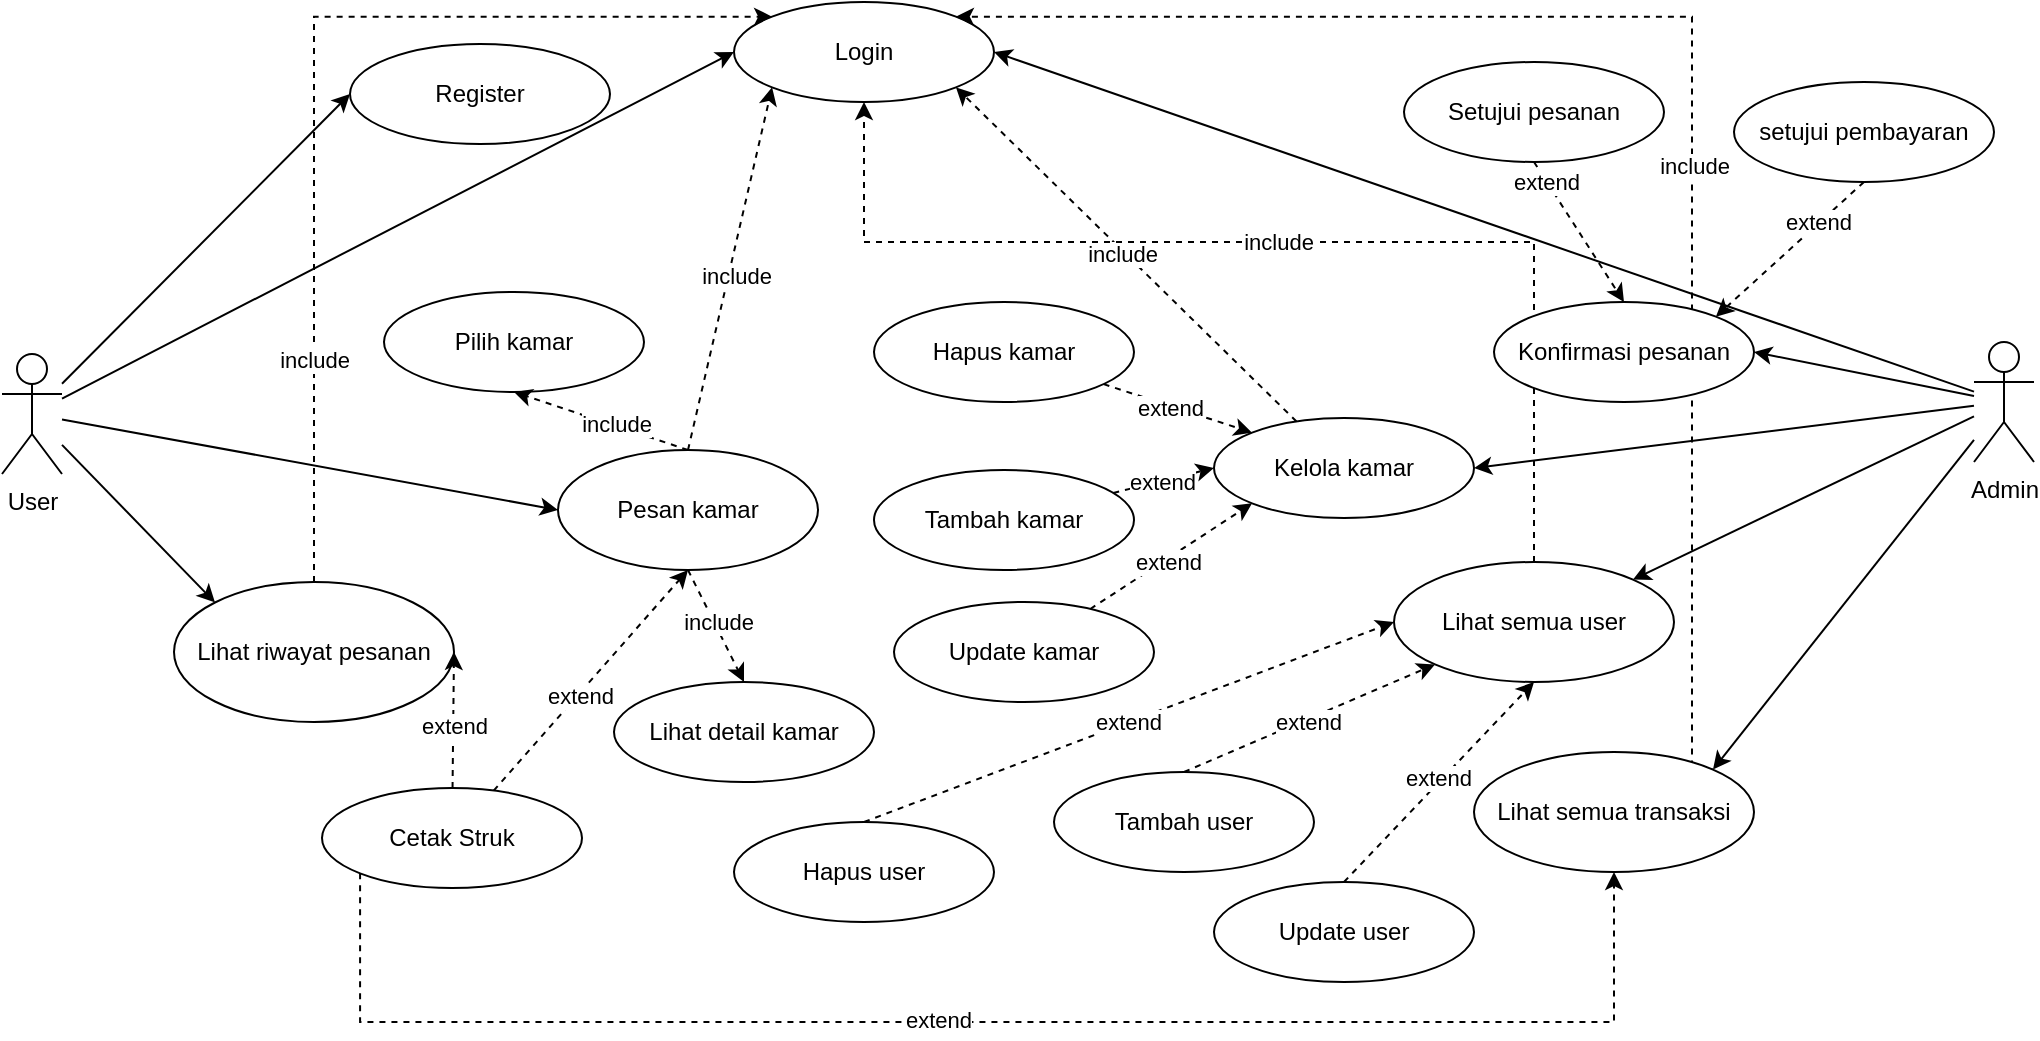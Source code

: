 <mxfile version="28.2.5">
  <diagram name="Halaman-1" id="EjC-X2PoHcwY-9un_uI2">
    <mxGraphModel dx="1026" dy="608" grid="0" gridSize="10" guides="1" tooltips="1" connect="1" arrows="1" fold="1" page="1" pageScale="1" pageWidth="1169" pageHeight="827" background="light-dark(#FFFFFF,#000000)" math="0" shadow="0">
      <root>
        <mxCell id="0" />
        <mxCell id="1" parent="0" />
        <mxCell id="0vCEbrvbADviHeq_8X7c-4" style="rounded=0;orthogonalLoop=1;jettySize=auto;html=1;entryX=0;entryY=0.5;entryDx=0;entryDy=0;" parent="1" source="0vCEbrvbADviHeq_8X7c-1" target="0vCEbrvbADviHeq_8X7c-2" edge="1">
          <mxGeometry relative="1" as="geometry" />
        </mxCell>
        <mxCell id="c0lGMGclZq9IwRjVhmtw-2" style="rounded=0;orthogonalLoop=1;jettySize=auto;html=1;entryX=0;entryY=0.5;entryDx=0;entryDy=0;" parent="1" source="0vCEbrvbADviHeq_8X7c-1" target="c0lGMGclZq9IwRjVhmtw-1" edge="1">
          <mxGeometry relative="1" as="geometry">
            <mxPoint x="330" y="345" as="targetPoint" />
          </mxGeometry>
        </mxCell>
        <mxCell id="c0lGMGclZq9IwRjVhmtw-9" style="edgeStyle=none;rounded=0;orthogonalLoop=1;jettySize=auto;html=1;entryX=0;entryY=0;entryDx=0;entryDy=0;" parent="1" source="0vCEbrvbADviHeq_8X7c-1" target="c0lGMGclZq9IwRjVhmtw-8" edge="1">
          <mxGeometry relative="1" as="geometry" />
        </mxCell>
        <mxCell id="nPSGhEnXu60d1v09PI1A-2" style="rounded=0;orthogonalLoop=1;jettySize=auto;html=1;entryX=0;entryY=0.5;entryDx=0;entryDy=0;" edge="1" parent="1" source="0vCEbrvbADviHeq_8X7c-1" target="c0lGMGclZq9IwRjVhmtw-5">
          <mxGeometry relative="1" as="geometry" />
        </mxCell>
        <mxCell id="0vCEbrvbADviHeq_8X7c-1" value="User" style="shape=umlActor;verticalLabelPosition=bottom;verticalAlign=top;html=1;outlineConnect=0;" parent="1" vertex="1">
          <mxGeometry x="134" y="356" width="30" height="60" as="geometry" />
        </mxCell>
        <mxCell id="0vCEbrvbADviHeq_8X7c-2" value="Login" style="ellipse;whiteSpace=wrap;html=1;" parent="1" vertex="1">
          <mxGeometry x="500" y="180" width="130" height="50" as="geometry" />
        </mxCell>
        <mxCell id="c0lGMGclZq9IwRjVhmtw-1" value="Register" style="ellipse;whiteSpace=wrap;html=1;" parent="1" vertex="1">
          <mxGeometry x="308" y="201" width="130" height="50" as="geometry" />
        </mxCell>
        <mxCell id="c0lGMGclZq9IwRjVhmtw-3" value="Pilih kamar" style="ellipse;whiteSpace=wrap;html=1;" parent="1" vertex="1">
          <mxGeometry x="325" y="325" width="130" height="50" as="geometry" />
        </mxCell>
        <mxCell id="c0lGMGclZq9IwRjVhmtw-42" style="edgeStyle=none;rounded=0;orthogonalLoop=1;jettySize=auto;html=1;entryX=0;entryY=1;entryDx=0;entryDy=0;dashed=1;exitX=0.5;exitY=0;exitDx=0;exitDy=0;" parent="1" source="c0lGMGclZq9IwRjVhmtw-5" target="0vCEbrvbADviHeq_8X7c-2" edge="1">
          <mxGeometry relative="1" as="geometry" />
        </mxCell>
        <mxCell id="c0lGMGclZq9IwRjVhmtw-43" value="include" style="edgeLabel;html=1;align=center;verticalAlign=middle;resizable=0;points=[];" parent="c0lGMGclZq9IwRjVhmtw-42" vertex="1" connectable="0">
          <mxGeometry x="-0.031" y="-4" relative="1" as="geometry">
            <mxPoint as="offset" />
          </mxGeometry>
        </mxCell>
        <mxCell id="nPSGhEnXu60d1v09PI1A-4" style="edgeStyle=none;rounded=0;orthogonalLoop=1;jettySize=auto;html=1;exitX=0.5;exitY=0;exitDx=0;exitDy=0;entryX=0.5;entryY=1;entryDx=0;entryDy=0;dashed=1;" edge="1" parent="1" source="c0lGMGclZq9IwRjVhmtw-5" target="c0lGMGclZq9IwRjVhmtw-3">
          <mxGeometry relative="1" as="geometry" />
        </mxCell>
        <mxCell id="nPSGhEnXu60d1v09PI1A-5" value="include" style="edgeLabel;html=1;align=center;verticalAlign=middle;resizable=0;points=[];" vertex="1" connectable="0" parent="nPSGhEnXu60d1v09PI1A-4">
          <mxGeometry x="-0.151" y="-1" relative="1" as="geometry">
            <mxPoint as="offset" />
          </mxGeometry>
        </mxCell>
        <mxCell id="nPSGhEnXu60d1v09PI1A-6" style="edgeStyle=none;rounded=0;orthogonalLoop=1;jettySize=auto;html=1;exitX=0.5;exitY=1;exitDx=0;exitDy=0;entryX=0.5;entryY=0;entryDx=0;entryDy=0;dashed=1;" edge="1" parent="1" source="c0lGMGclZq9IwRjVhmtw-5" target="nPSGhEnXu60d1v09PI1A-1">
          <mxGeometry relative="1" as="geometry" />
        </mxCell>
        <mxCell id="nPSGhEnXu60d1v09PI1A-7" value="include" style="edgeLabel;html=1;align=center;verticalAlign=middle;resizable=0;points=[];" vertex="1" connectable="0" parent="nPSGhEnXu60d1v09PI1A-6">
          <mxGeometry x="-0.248" relative="1" as="geometry">
            <mxPoint x="4" y="5" as="offset" />
          </mxGeometry>
        </mxCell>
        <mxCell id="c0lGMGclZq9IwRjVhmtw-5" value="Pesan kamar" style="ellipse;whiteSpace=wrap;html=1;" parent="1" vertex="1">
          <mxGeometry x="412" y="404" width="130" height="60" as="geometry" />
        </mxCell>
        <mxCell id="c0lGMGclZq9IwRjVhmtw-53" style="edgeStyle=elbowEdgeStyle;rounded=0;orthogonalLoop=1;jettySize=auto;html=1;entryX=0;entryY=0;entryDx=0;entryDy=0;dashed=1;exitX=0.5;exitY=0;exitDx=0;exitDy=0;" parent="1" source="c0lGMGclZq9IwRjVhmtw-8" target="0vCEbrvbADviHeq_8X7c-2" edge="1">
          <mxGeometry relative="1" as="geometry">
            <Array as="points">
              <mxPoint x="290" y="340" />
            </Array>
          </mxGeometry>
        </mxCell>
        <mxCell id="c0lGMGclZq9IwRjVhmtw-54" value="include" style="edgeLabel;html=1;align=center;verticalAlign=middle;resizable=0;points=[];" parent="c0lGMGclZq9IwRjVhmtw-53" vertex="1" connectable="0">
          <mxGeometry x="-0.16" y="-1" relative="1" as="geometry">
            <mxPoint x="-1" y="104" as="offset" />
          </mxGeometry>
        </mxCell>
        <mxCell id="c0lGMGclZq9IwRjVhmtw-8" value="Lihat riwayat pesanan" style="ellipse;whiteSpace=wrap;html=1;" parent="1" vertex="1">
          <mxGeometry x="220" y="470" width="140" height="70" as="geometry" />
        </mxCell>
        <mxCell id="c0lGMGclZq9IwRjVhmtw-17" style="edgeStyle=none;rounded=0;orthogonalLoop=1;jettySize=auto;html=1;entryX=1;entryY=0.5;entryDx=0;entryDy=0;" parent="1" source="c0lGMGclZq9IwRjVhmtw-14" target="0vCEbrvbADviHeq_8X7c-2" edge="1">
          <mxGeometry relative="1" as="geometry" />
        </mxCell>
        <mxCell id="c0lGMGclZq9IwRjVhmtw-18" style="edgeStyle=none;rounded=0;orthogonalLoop=1;jettySize=auto;html=1;entryX=1;entryY=0.5;entryDx=0;entryDy=0;" parent="1" source="c0lGMGclZq9IwRjVhmtw-14" target="c0lGMGclZq9IwRjVhmtw-15" edge="1">
          <mxGeometry relative="1" as="geometry" />
        </mxCell>
        <mxCell id="c0lGMGclZq9IwRjVhmtw-20" style="edgeStyle=none;rounded=0;orthogonalLoop=1;jettySize=auto;html=1;entryX=1;entryY=0;entryDx=0;entryDy=0;" parent="1" source="c0lGMGclZq9IwRjVhmtw-14" target="c0lGMGclZq9IwRjVhmtw-19" edge="1">
          <mxGeometry relative="1" as="geometry" />
        </mxCell>
        <mxCell id="c0lGMGclZq9IwRjVhmtw-41" style="edgeStyle=none;rounded=0;orthogonalLoop=1;jettySize=auto;html=1;entryX=1;entryY=0;entryDx=0;entryDy=0;" parent="1" source="c0lGMGclZq9IwRjVhmtw-14" target="c0lGMGclZq9IwRjVhmtw-40" edge="1">
          <mxGeometry relative="1" as="geometry" />
        </mxCell>
        <mxCell id="LIA--KIVO8fWq-umieR9-17" style="edgeStyle=none;rounded=0;orthogonalLoop=1;jettySize=auto;html=1;entryX=1;entryY=0.5;entryDx=0;entryDy=0;" parent="1" source="c0lGMGclZq9IwRjVhmtw-14" target="LIA--KIVO8fWq-umieR9-16" edge="1">
          <mxGeometry relative="1" as="geometry" />
        </mxCell>
        <mxCell id="c0lGMGclZq9IwRjVhmtw-14" value="Admin" style="shape=umlActor;verticalLabelPosition=bottom;verticalAlign=top;html=1;outlineConnect=0;" parent="1" vertex="1">
          <mxGeometry x="1120" y="350" width="30" height="60" as="geometry" />
        </mxCell>
        <mxCell id="c0lGMGclZq9IwRjVhmtw-44" style="edgeStyle=none;rounded=0;orthogonalLoop=1;jettySize=auto;html=1;entryX=1;entryY=1;entryDx=0;entryDy=0;dashed=1;" parent="1" source="c0lGMGclZq9IwRjVhmtw-15" target="0vCEbrvbADviHeq_8X7c-2" edge="1">
          <mxGeometry relative="1" as="geometry" />
        </mxCell>
        <mxCell id="c0lGMGclZq9IwRjVhmtw-45" value="include" style="edgeLabel;html=1;align=center;verticalAlign=middle;resizable=0;points=[];" parent="c0lGMGclZq9IwRjVhmtw-44" vertex="1" connectable="0">
          <mxGeometry x="0.014" y="1" relative="1" as="geometry">
            <mxPoint as="offset" />
          </mxGeometry>
        </mxCell>
        <mxCell id="c0lGMGclZq9IwRjVhmtw-15" value="Kelola kamar" style="ellipse;whiteSpace=wrap;html=1;" parent="1" vertex="1">
          <mxGeometry x="740" y="388" width="130" height="50" as="geometry" />
        </mxCell>
        <mxCell id="c0lGMGclZq9IwRjVhmtw-50" style="edgeStyle=elbowEdgeStyle;rounded=0;orthogonalLoop=1;jettySize=auto;html=1;exitX=1;exitY=0;exitDx=0;exitDy=0;entryX=1;entryY=0;entryDx=0;entryDy=0;dashed=1;" parent="1" source="c0lGMGclZq9IwRjVhmtw-19" target="0vCEbrvbADviHeq_8X7c-2" edge="1">
          <mxGeometry relative="1" as="geometry">
            <Array as="points">
              <mxPoint x="979" y="390" />
            </Array>
          </mxGeometry>
        </mxCell>
        <mxCell id="c0lGMGclZq9IwRjVhmtw-52" value="include" style="edgeLabel;html=1;align=center;verticalAlign=middle;resizable=0;points=[];" parent="c0lGMGclZq9IwRjVhmtw-50" vertex="1" connectable="0">
          <mxGeometry x="-0.173" y="-1" relative="1" as="geometry">
            <mxPoint y="-1" as="offset" />
          </mxGeometry>
        </mxCell>
        <mxCell id="LIA--KIVO8fWq-umieR9-13" style="edgeStyle=elbowEdgeStyle;rounded=0;orthogonalLoop=1;jettySize=auto;html=1;dashed=1;elbow=vertical;entryX=0.5;entryY=1;entryDx=0;entryDy=0;exitX=0;exitY=1;exitDx=0;exitDy=0;" parent="1" source="c0lGMGclZq9IwRjVhmtw-21" target="c0lGMGclZq9IwRjVhmtw-19" edge="1">
          <mxGeometry relative="1" as="geometry">
            <mxPoint x="600" y="730" as="sourcePoint" />
            <mxPoint x="450" y="630" as="targetPoint" />
            <Array as="points">
              <mxPoint x="680" y="690" />
            </Array>
          </mxGeometry>
        </mxCell>
        <mxCell id="LIA--KIVO8fWq-umieR9-14" value="extend" style="edgeLabel;html=1;align=center;verticalAlign=middle;resizable=0;points=[];" parent="LIA--KIVO8fWq-umieR9-13" vertex="1" connectable="0">
          <mxGeometry x="-0.063" y="1" relative="1" as="geometry">
            <mxPoint as="offset" />
          </mxGeometry>
        </mxCell>
        <mxCell id="c0lGMGclZq9IwRjVhmtw-19" value="Lihat semua transaksi" style="ellipse;whiteSpace=wrap;html=1;" parent="1" vertex="1">
          <mxGeometry x="870" y="555" width="140" height="60" as="geometry" />
        </mxCell>
        <mxCell id="c0lGMGclZq9IwRjVhmtw-22" style="edgeStyle=none;rounded=0;orthogonalLoop=1;jettySize=auto;html=1;entryX=0.5;entryY=1;entryDx=0;entryDy=0;dashed=1;" parent="1" source="c0lGMGclZq9IwRjVhmtw-21" target="c0lGMGclZq9IwRjVhmtw-5" edge="1">
          <mxGeometry relative="1" as="geometry" />
        </mxCell>
        <mxCell id="c0lGMGclZq9IwRjVhmtw-23" value="extend" style="edgeLabel;html=1;align=center;verticalAlign=middle;resizable=0;points=[];" parent="c0lGMGclZq9IwRjVhmtw-22" vertex="1" connectable="0">
          <mxGeometry x="-0.12" y="-1" relative="1" as="geometry">
            <mxPoint as="offset" />
          </mxGeometry>
        </mxCell>
        <mxCell id="c0lGMGclZq9IwRjVhmtw-26" style="edgeStyle=none;rounded=0;orthogonalLoop=1;jettySize=auto;html=1;entryX=1;entryY=0.5;entryDx=0;entryDy=0;dashed=1;" parent="1" source="c0lGMGclZq9IwRjVhmtw-21" target="c0lGMGclZq9IwRjVhmtw-8" edge="1">
          <mxGeometry relative="1" as="geometry" />
        </mxCell>
        <mxCell id="c0lGMGclZq9IwRjVhmtw-28" value="extend" style="edgeLabel;html=1;align=center;verticalAlign=middle;resizable=0;points=[];" parent="c0lGMGclZq9IwRjVhmtw-26" vertex="1" connectable="0">
          <mxGeometry x="-0.072" relative="1" as="geometry">
            <mxPoint as="offset" />
          </mxGeometry>
        </mxCell>
        <mxCell id="c0lGMGclZq9IwRjVhmtw-21" value="Cetak Struk" style="ellipse;whiteSpace=wrap;html=1;" parent="1" vertex="1">
          <mxGeometry x="294" y="573" width="130" height="50" as="geometry" />
        </mxCell>
        <mxCell id="c0lGMGclZq9IwRjVhmtw-33" style="edgeStyle=none;rounded=0;orthogonalLoop=1;jettySize=auto;html=1;entryX=0;entryY=0;entryDx=0;entryDy=0;dashed=1;" parent="1" source="c0lGMGclZq9IwRjVhmtw-30" target="c0lGMGclZq9IwRjVhmtw-15" edge="1">
          <mxGeometry relative="1" as="geometry" />
        </mxCell>
        <mxCell id="c0lGMGclZq9IwRjVhmtw-36" value="extend" style="edgeLabel;html=1;align=center;verticalAlign=middle;resizable=0;points=[];" parent="c0lGMGclZq9IwRjVhmtw-33" vertex="1" connectable="0">
          <mxGeometry x="-0.106" y="-1" relative="1" as="geometry">
            <mxPoint as="offset" />
          </mxGeometry>
        </mxCell>
        <mxCell id="c0lGMGclZq9IwRjVhmtw-30" value="Hapus kamar" style="ellipse;whiteSpace=wrap;html=1;" parent="1" vertex="1">
          <mxGeometry x="570" y="330" width="130" height="50" as="geometry" />
        </mxCell>
        <mxCell id="c0lGMGclZq9IwRjVhmtw-34" style="edgeStyle=none;rounded=0;orthogonalLoop=1;jettySize=auto;html=1;entryX=0;entryY=0.5;entryDx=0;entryDy=0;dashed=1;" parent="1" source="c0lGMGclZq9IwRjVhmtw-31" target="c0lGMGclZq9IwRjVhmtw-15" edge="1">
          <mxGeometry relative="1" as="geometry" />
        </mxCell>
        <mxCell id="c0lGMGclZq9IwRjVhmtw-38" value="extend" style="edgeLabel;html=1;align=center;verticalAlign=middle;resizable=0;points=[];" parent="c0lGMGclZq9IwRjVhmtw-34" vertex="1" connectable="0">
          <mxGeometry x="-0.05" y="-2" relative="1" as="geometry">
            <mxPoint y="-2" as="offset" />
          </mxGeometry>
        </mxCell>
        <mxCell id="c0lGMGclZq9IwRjVhmtw-31" value="Tambah kamar" style="ellipse;whiteSpace=wrap;html=1;" parent="1" vertex="1">
          <mxGeometry x="570" y="414" width="130" height="50" as="geometry" />
        </mxCell>
        <mxCell id="c0lGMGclZq9IwRjVhmtw-35" style="edgeStyle=none;rounded=0;orthogonalLoop=1;jettySize=auto;html=1;entryX=0;entryY=1;entryDx=0;entryDy=0;dashed=1;" parent="1" source="c0lGMGclZq9IwRjVhmtw-32" target="c0lGMGclZq9IwRjVhmtw-15" edge="1">
          <mxGeometry relative="1" as="geometry" />
        </mxCell>
        <mxCell id="c0lGMGclZq9IwRjVhmtw-39" value="extend" style="edgeLabel;html=1;align=center;verticalAlign=middle;resizable=0;points=[];" parent="c0lGMGclZq9IwRjVhmtw-35" vertex="1" connectable="0">
          <mxGeometry x="-0.065" y="-1" relative="1" as="geometry">
            <mxPoint as="offset" />
          </mxGeometry>
        </mxCell>
        <mxCell id="c0lGMGclZq9IwRjVhmtw-32" value="Update kamar" style="ellipse;whiteSpace=wrap;html=1;" parent="1" vertex="1">
          <mxGeometry x="580" y="480" width="130" height="50" as="geometry" />
        </mxCell>
        <mxCell id="c0lGMGclZq9IwRjVhmtw-46" style="edgeStyle=elbowEdgeStyle;rounded=0;orthogonalLoop=1;jettySize=auto;html=1;entryX=0.5;entryY=1;entryDx=0;entryDy=0;exitX=0.5;exitY=0;exitDx=0;exitDy=0;elbow=vertical;dashed=1;" parent="1" source="c0lGMGclZq9IwRjVhmtw-40" target="0vCEbrvbADviHeq_8X7c-2" edge="1">
          <mxGeometry relative="1" as="geometry">
            <Array as="points">
              <mxPoint x="760" y="300" />
            </Array>
          </mxGeometry>
        </mxCell>
        <mxCell id="c0lGMGclZq9IwRjVhmtw-48" value="include" style="edgeLabel;html=1;align=center;verticalAlign=middle;resizable=0;points=[];" parent="c0lGMGclZq9IwRjVhmtw-46" vertex="1" connectable="0">
          <mxGeometry x="0.019" y="4" relative="1" as="geometry">
            <mxPoint y="-4" as="offset" />
          </mxGeometry>
        </mxCell>
        <mxCell id="c0lGMGclZq9IwRjVhmtw-40" value="Lihat semua user" style="ellipse;whiteSpace=wrap;html=1;" parent="1" vertex="1">
          <mxGeometry x="830" y="460" width="140" height="60" as="geometry" />
        </mxCell>
        <mxCell id="LIA--KIVO8fWq-umieR9-10" style="edgeStyle=none;rounded=0;orthogonalLoop=1;jettySize=auto;html=1;exitX=0.5;exitY=0;exitDx=0;exitDy=0;entryX=0.5;entryY=1;entryDx=0;entryDy=0;dashed=1;" parent="1" source="LIA--KIVO8fWq-umieR9-1" target="c0lGMGclZq9IwRjVhmtw-40" edge="1">
          <mxGeometry relative="1" as="geometry" />
        </mxCell>
        <mxCell id="LIA--KIVO8fWq-umieR9-11" value="extend" style="edgeLabel;html=1;align=center;verticalAlign=middle;resizable=0;points=[];" parent="LIA--KIVO8fWq-umieR9-10" vertex="1" connectable="0">
          <mxGeometry x="0.016" y="2" relative="1" as="geometry">
            <mxPoint as="offset" />
          </mxGeometry>
        </mxCell>
        <mxCell id="LIA--KIVO8fWq-umieR9-1" value="Update user" style="ellipse;whiteSpace=wrap;html=1;" parent="1" vertex="1">
          <mxGeometry x="740" y="620" width="130" height="50" as="geometry" />
        </mxCell>
        <mxCell id="LIA--KIVO8fWq-umieR9-8" style="edgeStyle=none;rounded=0;orthogonalLoop=1;jettySize=auto;html=1;exitX=0.5;exitY=0;exitDx=0;exitDy=0;entryX=0;entryY=1;entryDx=0;entryDy=0;dashed=1;" parent="1" source="LIA--KIVO8fWq-umieR9-2" target="c0lGMGclZq9IwRjVhmtw-40" edge="1">
          <mxGeometry relative="1" as="geometry" />
        </mxCell>
        <mxCell id="LIA--KIVO8fWq-umieR9-9" value="extend" style="edgeLabel;html=1;align=center;verticalAlign=middle;resizable=0;points=[];" parent="LIA--KIVO8fWq-umieR9-8" vertex="1" connectable="0">
          <mxGeometry x="-0.021" y="-1" relative="1" as="geometry">
            <mxPoint as="offset" />
          </mxGeometry>
        </mxCell>
        <mxCell id="LIA--KIVO8fWq-umieR9-2" value="Tambah user" style="ellipse;whiteSpace=wrap;html=1;" parent="1" vertex="1">
          <mxGeometry x="660" y="565" width="130" height="50" as="geometry" />
        </mxCell>
        <mxCell id="LIA--KIVO8fWq-umieR9-6" style="edgeStyle=none;rounded=0;orthogonalLoop=1;jettySize=auto;html=1;exitX=0.5;exitY=0;exitDx=0;exitDy=0;entryX=0;entryY=0.5;entryDx=0;entryDy=0;dashed=1;" parent="1" source="LIA--KIVO8fWq-umieR9-3" target="c0lGMGclZq9IwRjVhmtw-40" edge="1">
          <mxGeometry relative="1" as="geometry" />
        </mxCell>
        <mxCell id="LIA--KIVO8fWq-umieR9-7" value="extend" style="edgeLabel;html=1;align=center;verticalAlign=middle;resizable=0;points=[];" parent="LIA--KIVO8fWq-umieR9-6" vertex="1" connectable="0">
          <mxGeometry x="-0.003" relative="1" as="geometry">
            <mxPoint as="offset" />
          </mxGeometry>
        </mxCell>
        <mxCell id="LIA--KIVO8fWq-umieR9-3" value="Hapus user" style="ellipse;whiteSpace=wrap;html=1;" parent="1" vertex="1">
          <mxGeometry x="500" y="590" width="130" height="50" as="geometry" />
        </mxCell>
        <mxCell id="LIA--KIVO8fWq-umieR9-16" value="Konfirmasi pesanan" style="ellipse;whiteSpace=wrap;html=1;" parent="1" vertex="1">
          <mxGeometry x="880" y="330" width="130" height="50" as="geometry" />
        </mxCell>
        <mxCell id="LIA--KIVO8fWq-umieR9-20" style="edgeStyle=none;rounded=0;orthogonalLoop=1;jettySize=auto;html=1;exitX=0.5;exitY=1;exitDx=0;exitDy=0;entryX=0.5;entryY=0;entryDx=0;entryDy=0;dashed=1;" parent="1" source="LIA--KIVO8fWq-umieR9-18" target="LIA--KIVO8fWq-umieR9-16" edge="1">
          <mxGeometry relative="1" as="geometry" />
        </mxCell>
        <mxCell id="LIA--KIVO8fWq-umieR9-21" value="extend" style="edgeLabel;html=1;align=center;verticalAlign=middle;resizable=0;points=[];" parent="LIA--KIVO8fWq-umieR9-20" vertex="1" connectable="0">
          <mxGeometry x="-0.733" relative="1" as="geometry">
            <mxPoint as="offset" />
          </mxGeometry>
        </mxCell>
        <mxCell id="LIA--KIVO8fWq-umieR9-18" value="Setujui pesanan" style="ellipse;whiteSpace=wrap;html=1;" parent="1" vertex="1">
          <mxGeometry x="835" y="210" width="130" height="50" as="geometry" />
        </mxCell>
        <mxCell id="LIA--KIVO8fWq-umieR9-22" style="edgeStyle=none;rounded=0;orthogonalLoop=1;jettySize=auto;html=1;exitX=0.5;exitY=1;exitDx=0;exitDy=0;entryX=1;entryY=0;entryDx=0;entryDy=0;dashed=1;" parent="1" source="LIA--KIVO8fWq-umieR9-19" target="LIA--KIVO8fWq-umieR9-16" edge="1">
          <mxGeometry relative="1" as="geometry" />
        </mxCell>
        <mxCell id="LIA--KIVO8fWq-umieR9-23" value="extend" style="edgeLabel;html=1;align=center;verticalAlign=middle;resizable=0;points=[];" parent="LIA--KIVO8fWq-umieR9-22" vertex="1" connectable="0">
          <mxGeometry x="-0.376" y="-1" relative="1" as="geometry">
            <mxPoint as="offset" />
          </mxGeometry>
        </mxCell>
        <mxCell id="LIA--KIVO8fWq-umieR9-19" value="setujui pembayaran" style="ellipse;whiteSpace=wrap;html=1;" parent="1" vertex="1">
          <mxGeometry x="1000" y="220" width="130" height="50" as="geometry" />
        </mxCell>
        <mxCell id="nPSGhEnXu60d1v09PI1A-1" value="Lihat detail kamar" style="ellipse;whiteSpace=wrap;html=1;" vertex="1" parent="1">
          <mxGeometry x="440" y="520" width="130" height="50" as="geometry" />
        </mxCell>
      </root>
    </mxGraphModel>
  </diagram>
</mxfile>
